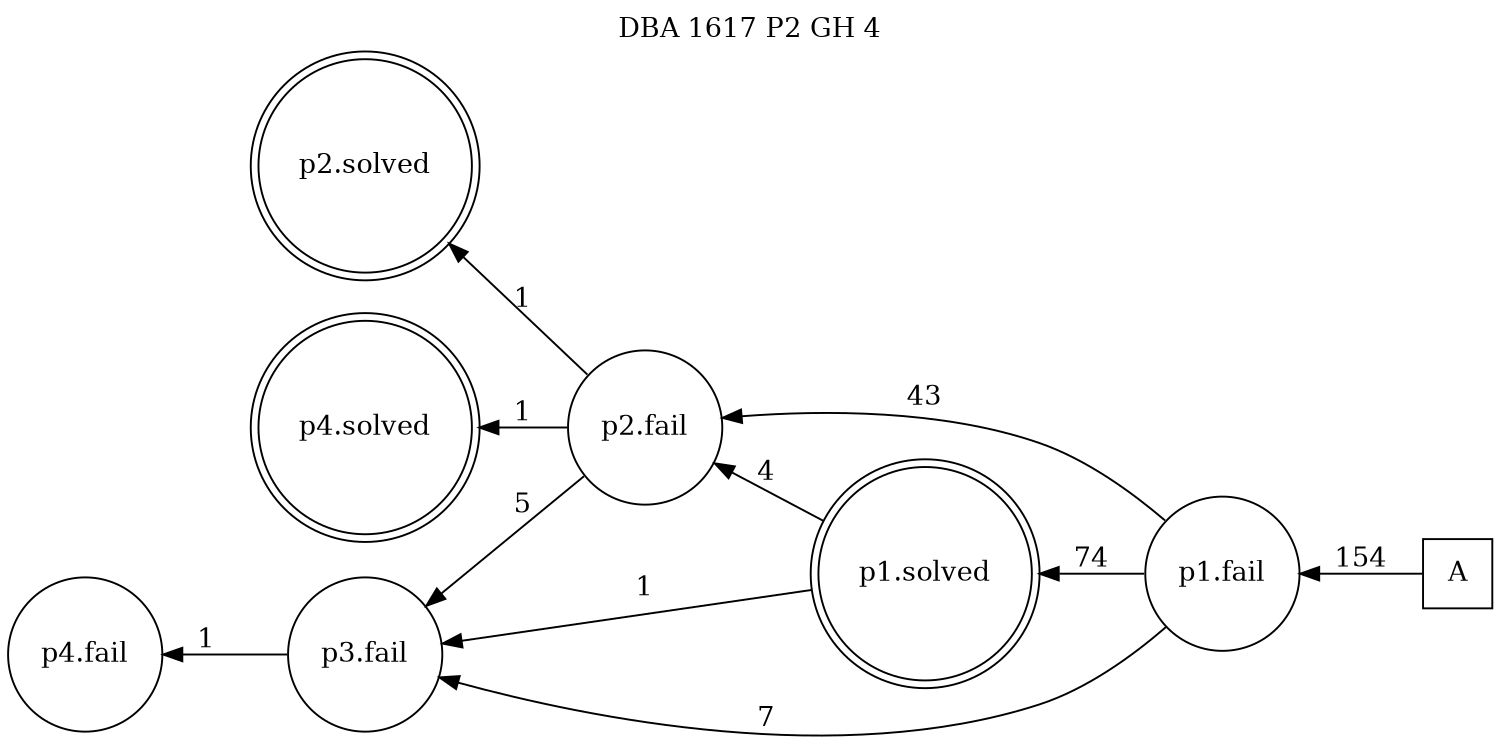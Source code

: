 digraph DBA_1617_P2_GH_4 {
labelloc="tl"
label= " DBA 1617 P2 GH 4 "
rankdir="RL";
graph [ size=" 10 , 10 !"]

"A" [shape="square" label="A"]
"p1.fail" [shape="circle" label="p1.fail"]
"p2.fail" [shape="circle" label="p2.fail"]
"p1.solved" [shape="doublecircle" label="p1.solved"]
"p3.fail" [shape="circle" label="p3.fail"]
"p2.solved" [shape="doublecircle" label="p2.solved"]
"p4.fail" [shape="circle" label="p4.fail"]
"p4.solved" [shape="doublecircle" label="p4.solved"]
"A" -> "p1.fail" [ label=154]
"p1.fail" -> "p2.fail" [ label=43]
"p1.fail" -> "p1.solved" [ label=74]
"p1.fail" -> "p3.fail" [ label=7]
"p2.fail" -> "p3.fail" [ label=5]
"p2.fail" -> "p2.solved" [ label=1]
"p2.fail" -> "p4.solved" [ label=1]
"p1.solved" -> "p2.fail" [ label=4]
"p1.solved" -> "p3.fail" [ label=1]
"p3.fail" -> "p4.fail" [ label=1]
}
